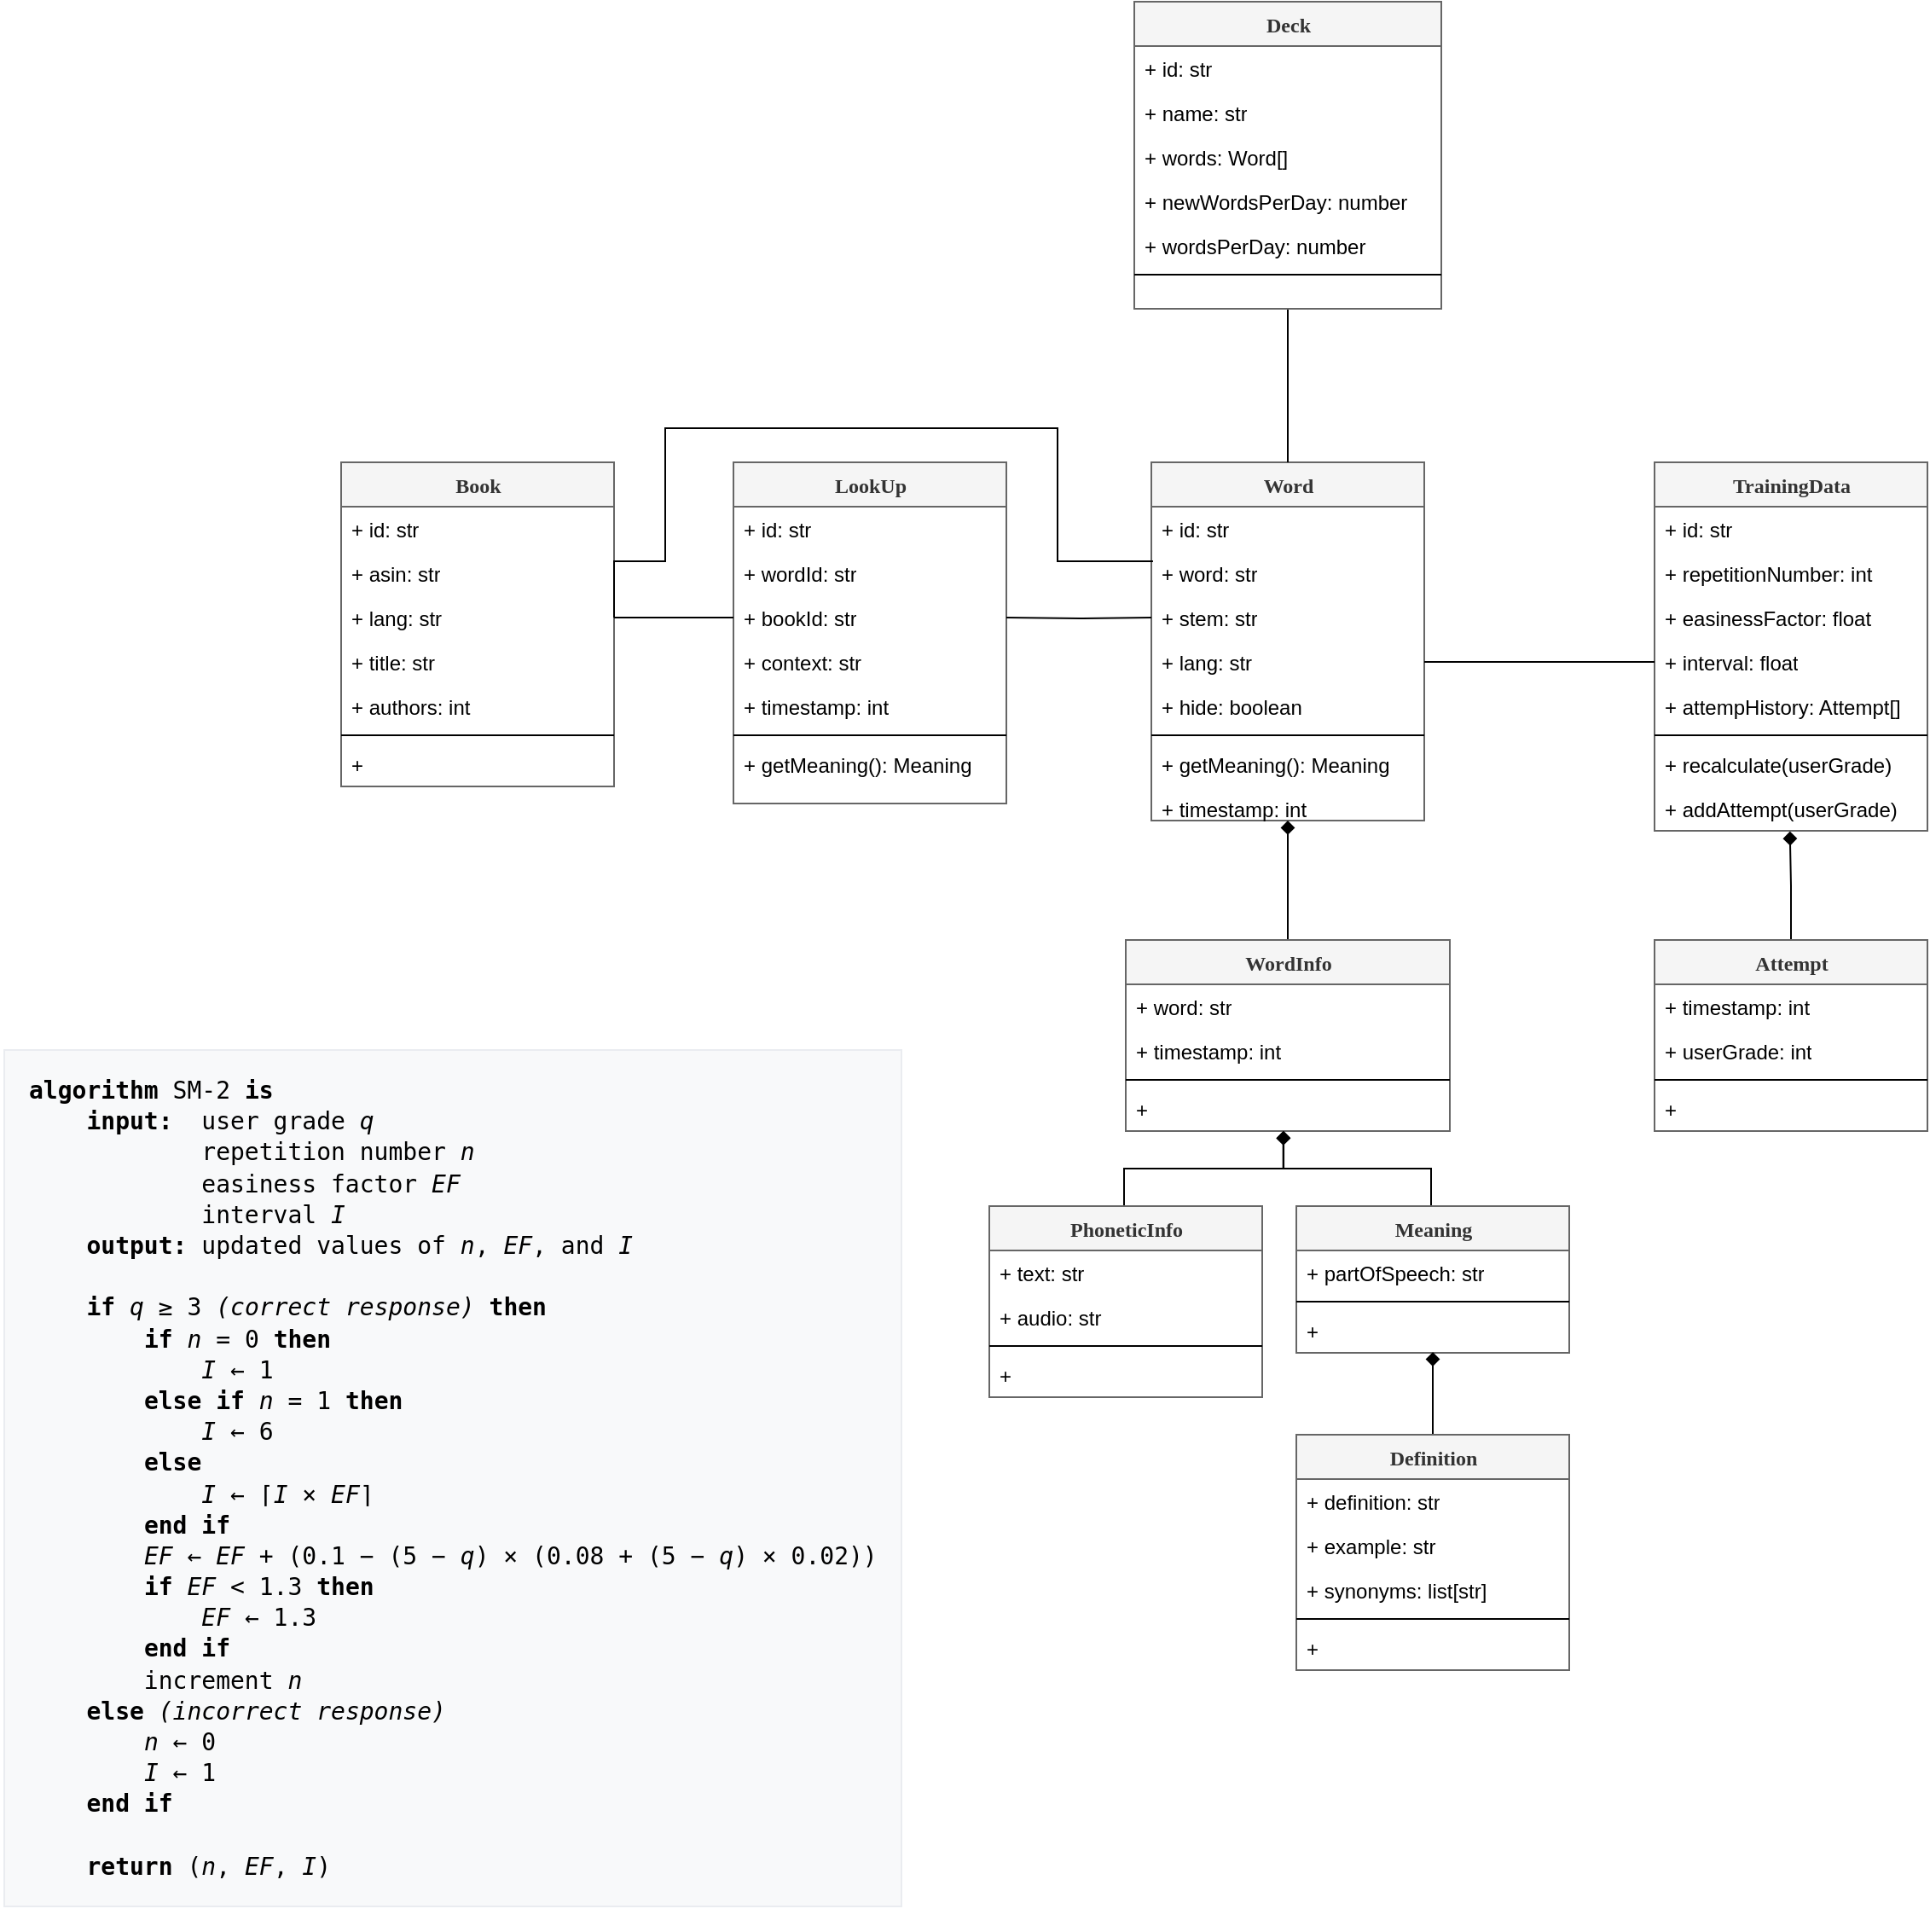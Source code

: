<mxfile version="14.4.3" type="device"><diagram name="Page-1" id="6133507b-19e7-1e82-6fc7-422aa6c4b21f"><mxGraphModel dx="1988" dy="1760" grid="1" gridSize="10" guides="1" tooltips="1" connect="1" arrows="1" fold="1" page="0" pageScale="1" pageWidth="1100" pageHeight="850" math="0" shadow="0"><root><mxCell id="0"/><mxCell id="1" parent="0"/><mxCell id="78961159f06e98e8-17" value="Word" style="swimlane;html=1;fontStyle=1;align=center;verticalAlign=top;childLayout=stackLayout;horizontal=1;startSize=26;horizontalStack=0;resizeParent=1;resizeLast=0;collapsible=1;marginBottom=0;swimlaneFillColor=#ffffff;rounded=0;shadow=0;comic=0;labelBackgroundColor=none;strokeWidth=1;fillColor=#f5f5f5;fontFamily=Verdana;fontSize=12;strokeColor=#666666;fontColor=#333333;" parent="1" vertex="1"><mxGeometry x="375" y="-140" width="160" height="210" as="geometry"/></mxCell><mxCell id="78961159f06e98e8-23" value="+ id: str" style="text;html=1;strokeColor=none;fillColor=none;align=left;verticalAlign=top;spacingLeft=4;spacingRight=4;whiteSpace=wrap;overflow=hidden;rotatable=0;points=[[0,0.5],[1,0.5]];portConstraint=eastwest;" parent="78961159f06e98e8-17" vertex="1"><mxGeometry y="26" width="160" height="26" as="geometry"/></mxCell><mxCell id="78961159f06e98e8-24" value="+ word: str" style="text;html=1;strokeColor=none;fillColor=none;align=left;verticalAlign=top;spacingLeft=4;spacingRight=4;whiteSpace=wrap;overflow=hidden;rotatable=0;points=[[0,0.5],[1,0.5]];portConstraint=eastwest;" parent="78961159f06e98e8-17" vertex="1"><mxGeometry y="52" width="160" height="26" as="geometry"/></mxCell><mxCell id="ZVeVpF_cnoe1dBxjqzzv-6" value="+ stem: str" style="text;html=1;strokeColor=none;fillColor=none;align=left;verticalAlign=top;spacingLeft=4;spacingRight=4;whiteSpace=wrap;overflow=hidden;rotatable=0;points=[[0,0.5],[1,0.5]];portConstraint=eastwest;" parent="78961159f06e98e8-17" vertex="1"><mxGeometry y="78" width="160" height="26" as="geometry"/></mxCell><mxCell id="ZVeVpF_cnoe1dBxjqzzv-7" value="+ lang: str" style="text;html=1;strokeColor=none;fillColor=none;align=left;verticalAlign=top;spacingLeft=4;spacingRight=4;whiteSpace=wrap;overflow=hidden;rotatable=0;points=[[0,0.5],[1,0.5]];portConstraint=eastwest;" parent="78961159f06e98e8-17" vertex="1"><mxGeometry y="104" width="160" height="26" as="geometry"/></mxCell><mxCell id="YE1pkk-JXzx52vhOxfn4-2" value="+ hide: boolean" style="text;html=1;strokeColor=none;fillColor=none;align=left;verticalAlign=top;spacingLeft=4;spacingRight=4;whiteSpace=wrap;overflow=hidden;rotatable=0;points=[[0,0.5],[1,0.5]];portConstraint=eastwest;" parent="78961159f06e98e8-17" vertex="1"><mxGeometry y="130" width="160" height="26" as="geometry"/></mxCell><mxCell id="78961159f06e98e8-19" value="" style="line;html=1;strokeWidth=1;fillColor=none;align=left;verticalAlign=middle;spacingTop=-1;spacingLeft=3;spacingRight=3;rotatable=0;labelPosition=right;points=[];portConstraint=eastwest;" parent="78961159f06e98e8-17" vertex="1"><mxGeometry y="156" width="160" height="8" as="geometry"/></mxCell><mxCell id="78961159f06e98e8-27" value="+ getMeaning(): Meaning" style="text;html=1;strokeColor=none;fillColor=none;align=left;verticalAlign=top;spacingLeft=4;spacingRight=4;whiteSpace=wrap;overflow=hidden;rotatable=0;points=[[0,0.5],[1,0.5]];portConstraint=eastwest;" parent="78961159f06e98e8-17" vertex="1"><mxGeometry y="164" width="160" height="26" as="geometry"/></mxCell><mxCell id="ZErmJ2kMcgC-8b0238W8-14" value="+ timestamp: int" style="text;html=1;strokeColor=none;fillColor=none;align=left;verticalAlign=top;spacingLeft=4;spacingRight=4;whiteSpace=wrap;overflow=hidden;rotatable=0;points=[[0,0.5],[1,0.5]];portConstraint=eastwest;" parent="78961159f06e98e8-17" vertex="1"><mxGeometry y="190" width="160" height="20" as="geometry"/></mxCell><mxCell id="ZVeVpF_cnoe1dBxjqzzv-40" style="edgeStyle=elbowEdgeStyle;rounded=0;sketch=0;orthogonalLoop=1;jettySize=auto;elbow=vertical;html=1;exitX=0.5;exitY=0;exitDx=0;exitDy=0;entryX=0.5;entryY=1;entryDx=0;entryDy=0;startArrow=none;startFill=0;endArrow=diamond;endFill=1;" parent="1" source="ZVeVpF_cnoe1dBxjqzzv-9" target="78961159f06e98e8-17" edge="1"><mxGeometry relative="1" as="geometry"/></mxCell><mxCell id="ZVeVpF_cnoe1dBxjqzzv-9" value="WordInfo" style="swimlane;html=1;fontStyle=1;align=center;verticalAlign=top;childLayout=stackLayout;horizontal=1;startSize=26;horizontalStack=0;resizeParent=1;resizeLast=0;collapsible=1;marginBottom=0;swimlaneFillColor=#ffffff;rounded=0;shadow=0;comic=0;labelBackgroundColor=none;strokeWidth=1;fillColor=#f5f5f5;fontFamily=Verdana;fontSize=12;strokeColor=#666666;fontColor=#333333;" parent="1" vertex="1"><mxGeometry x="360" y="140" width="190" height="112" as="geometry"/></mxCell><mxCell id="ZVeVpF_cnoe1dBxjqzzv-11" value="+ word: str" style="text;html=1;strokeColor=none;fillColor=none;align=left;verticalAlign=top;spacingLeft=4;spacingRight=4;whiteSpace=wrap;overflow=hidden;rotatable=0;points=[[0,0.5],[1,0.5]];portConstraint=eastwest;" parent="ZVeVpF_cnoe1dBxjqzzv-9" vertex="1"><mxGeometry y="26" width="190" height="26" as="geometry"/></mxCell><mxCell id="ZVeVpF_cnoe1dBxjqzzv-14" value="+ timestamp: int" style="text;html=1;strokeColor=none;fillColor=none;align=left;verticalAlign=top;spacingLeft=4;spacingRight=4;whiteSpace=wrap;overflow=hidden;rotatable=0;points=[[0,0.5],[1,0.5]];portConstraint=eastwest;" parent="ZVeVpF_cnoe1dBxjqzzv-9" vertex="1"><mxGeometry y="52" width="190" height="26" as="geometry"/></mxCell><mxCell id="ZVeVpF_cnoe1dBxjqzzv-19" value="" style="line;html=1;strokeWidth=1;fillColor=none;align=left;verticalAlign=middle;spacingTop=-1;spacingLeft=3;spacingRight=3;rotatable=0;labelPosition=right;points=[];portConstraint=eastwest;" parent="ZVeVpF_cnoe1dBxjqzzv-9" vertex="1"><mxGeometry y="78" width="190" height="8" as="geometry"/></mxCell><mxCell id="ZVeVpF_cnoe1dBxjqzzv-20" value="+&amp;nbsp;" style="text;html=1;strokeColor=none;fillColor=none;align=left;verticalAlign=top;spacingLeft=4;spacingRight=4;whiteSpace=wrap;overflow=hidden;rotatable=0;points=[[0,0.5],[1,0.5]];portConstraint=eastwest;" parent="ZVeVpF_cnoe1dBxjqzzv-9" vertex="1"><mxGeometry y="86" width="190" height="26" as="geometry"/></mxCell><mxCell id="ZVeVpF_cnoe1dBxjqzzv-38" style="edgeStyle=elbowEdgeStyle;rounded=0;sketch=0;orthogonalLoop=1;jettySize=auto;elbow=vertical;html=1;exitX=0.5;exitY=0;exitDx=0;exitDy=0;entryX=0.486;entryY=1;entryDx=0;entryDy=0;entryPerimeter=0;startArrow=none;startFill=0;endArrow=diamond;endFill=1;" parent="1" target="ZVeVpF_cnoe1dBxjqzzv-20" edge="1"><mxGeometry relative="1" as="geometry"><mxPoint x="359" y="296" as="sourcePoint"/><mxPoint x="465.21" y="251.87" as="targetPoint"/><Array as="points"><mxPoint x="465" y="274"/></Array></mxGeometry></mxCell><mxCell id="ZVeVpF_cnoe1dBxjqzzv-21" value="PhoneticInfo" style="swimlane;html=1;fontStyle=1;align=center;verticalAlign=top;childLayout=stackLayout;horizontal=1;startSize=26;horizontalStack=0;resizeParent=1;resizeLast=0;collapsible=1;marginBottom=0;swimlaneFillColor=#ffffff;rounded=0;shadow=0;comic=0;labelBackgroundColor=none;strokeWidth=1;fillColor=#f5f5f5;fontFamily=Verdana;fontSize=12;strokeColor=#666666;fontColor=#333333;" parent="1" vertex="1"><mxGeometry x="280" y="296" width="160" height="112" as="geometry"/></mxCell><mxCell id="ZVeVpF_cnoe1dBxjqzzv-22" value="+ text: str" style="text;html=1;strokeColor=none;fillColor=none;align=left;verticalAlign=top;spacingLeft=4;spacingRight=4;whiteSpace=wrap;overflow=hidden;rotatable=0;points=[[0,0.5],[1,0.5]];portConstraint=eastwest;" parent="ZVeVpF_cnoe1dBxjqzzv-21" vertex="1"><mxGeometry y="26" width="160" height="26" as="geometry"/></mxCell><mxCell id="ZVeVpF_cnoe1dBxjqzzv-23" value="+ audio: str" style="text;html=1;strokeColor=none;fillColor=none;align=left;verticalAlign=top;spacingLeft=4;spacingRight=4;whiteSpace=wrap;overflow=hidden;rotatable=0;points=[[0,0.5],[1,0.5]];portConstraint=eastwest;" parent="ZVeVpF_cnoe1dBxjqzzv-21" vertex="1"><mxGeometry y="52" width="160" height="26" as="geometry"/></mxCell><mxCell id="ZVeVpF_cnoe1dBxjqzzv-26" value="" style="line;html=1;strokeWidth=1;fillColor=none;align=left;verticalAlign=middle;spacingTop=-1;spacingLeft=3;spacingRight=3;rotatable=0;labelPosition=right;points=[];portConstraint=eastwest;" parent="ZVeVpF_cnoe1dBxjqzzv-21" vertex="1"><mxGeometry y="78" width="160" height="8" as="geometry"/></mxCell><mxCell id="ZVeVpF_cnoe1dBxjqzzv-27" value="+&amp;nbsp;" style="text;html=1;strokeColor=none;fillColor=none;align=left;verticalAlign=top;spacingLeft=4;spacingRight=4;whiteSpace=wrap;overflow=hidden;rotatable=0;points=[[0,0.5],[1,0.5]];portConstraint=eastwest;" parent="ZVeVpF_cnoe1dBxjqzzv-21" vertex="1"><mxGeometry y="86" width="160" height="26" as="geometry"/></mxCell><mxCell id="ZVeVpF_cnoe1dBxjqzzv-39" style="edgeStyle=elbowEdgeStyle;rounded=0;sketch=0;orthogonalLoop=1;jettySize=auto;elbow=vertical;html=1;exitX=0.5;exitY=0;exitDx=0;exitDy=0;startArrow=none;startFill=0;endArrow=diamond;endFill=1;entryX=0.487;entryY=0.995;entryDx=0;entryDy=0;entryPerimeter=0;" parent="1" target="ZVeVpF_cnoe1dBxjqzzv-20" edge="1"><mxGeometry relative="1" as="geometry"><mxPoint x="539" y="296" as="sourcePoint"/><mxPoint x="465.59" y="251.896" as="targetPoint"/><Array as="points"><mxPoint x="499" y="274"/></Array></mxGeometry></mxCell><mxCell id="ZVeVpF_cnoe1dBxjqzzv-28" value="Meaning" style="swimlane;html=1;fontStyle=1;align=center;verticalAlign=top;childLayout=stackLayout;horizontal=1;startSize=26;horizontalStack=0;resizeParent=1;resizeLast=0;collapsible=1;marginBottom=0;swimlaneFillColor=#ffffff;rounded=0;shadow=0;comic=0;labelBackgroundColor=none;strokeWidth=1;fillColor=#f5f5f5;fontFamily=Verdana;fontSize=12;strokeColor=#666666;fontColor=#333333;" parent="1" vertex="1"><mxGeometry x="460" y="296" width="160" height="86" as="geometry"/></mxCell><mxCell id="ZVeVpF_cnoe1dBxjqzzv-29" value="+ partOfSpeech: str" style="text;html=1;strokeColor=none;fillColor=none;align=left;verticalAlign=top;spacingLeft=4;spacingRight=4;whiteSpace=wrap;overflow=hidden;rotatable=0;points=[[0,0.5],[1,0.5]];portConstraint=eastwest;" parent="ZVeVpF_cnoe1dBxjqzzv-28" vertex="1"><mxGeometry y="26" width="160" height="26" as="geometry"/></mxCell><mxCell id="ZVeVpF_cnoe1dBxjqzzv-33" value="" style="line;html=1;strokeWidth=1;fillColor=none;align=left;verticalAlign=middle;spacingTop=-1;spacingLeft=3;spacingRight=3;rotatable=0;labelPosition=right;points=[];portConstraint=eastwest;" parent="ZVeVpF_cnoe1dBxjqzzv-28" vertex="1"><mxGeometry y="52" width="160" height="8" as="geometry"/></mxCell><mxCell id="ZVeVpF_cnoe1dBxjqzzv-34" value="+&amp;nbsp;" style="text;html=1;strokeColor=none;fillColor=none;align=left;verticalAlign=top;spacingLeft=4;spacingRight=4;whiteSpace=wrap;overflow=hidden;rotatable=0;points=[[0,0.5],[1,0.5]];portConstraint=eastwest;" parent="ZVeVpF_cnoe1dBxjqzzv-28" vertex="1"><mxGeometry y="60" width="160" height="26" as="geometry"/></mxCell><mxCell id="ZVeVpF_cnoe1dBxjqzzv-46" style="edgeStyle=elbowEdgeStyle;rounded=0;sketch=0;orthogonalLoop=1;jettySize=auto;elbow=vertical;html=1;exitX=0.5;exitY=0;exitDx=0;exitDy=0;entryX=0.5;entryY=0.984;entryDx=0;entryDy=0;entryPerimeter=0;startArrow=none;startFill=0;endArrow=diamond;endFill=1;" parent="1" source="ZVeVpF_cnoe1dBxjqzzv-41" target="ZVeVpF_cnoe1dBxjqzzv-34" edge="1"><mxGeometry relative="1" as="geometry"/></mxCell><mxCell id="ZVeVpF_cnoe1dBxjqzzv-41" value="Definition" style="swimlane;html=1;fontStyle=1;align=center;verticalAlign=top;childLayout=stackLayout;horizontal=1;startSize=26;horizontalStack=0;resizeParent=1;resizeLast=0;collapsible=1;marginBottom=0;swimlaneFillColor=#ffffff;rounded=0;shadow=0;comic=0;labelBackgroundColor=none;strokeWidth=1;fillColor=#f5f5f5;fontFamily=Verdana;fontSize=12;strokeColor=#666666;fontColor=#333333;" parent="1" vertex="1"><mxGeometry x="460" y="430" width="160" height="138" as="geometry"/></mxCell><mxCell id="ZVeVpF_cnoe1dBxjqzzv-42" value="+ definition: str&lt;br&gt;" style="text;html=1;strokeColor=none;fillColor=none;align=left;verticalAlign=top;spacingLeft=4;spacingRight=4;whiteSpace=wrap;overflow=hidden;rotatable=0;points=[[0,0.5],[1,0.5]];portConstraint=eastwest;" parent="ZVeVpF_cnoe1dBxjqzzv-41" vertex="1"><mxGeometry y="26" width="160" height="26" as="geometry"/></mxCell><mxCell id="ZVeVpF_cnoe1dBxjqzzv-47" value="+ example: str" style="text;html=1;strokeColor=none;fillColor=none;align=left;verticalAlign=top;spacingLeft=4;spacingRight=4;whiteSpace=wrap;overflow=hidden;rotatable=0;points=[[0,0.5],[1,0.5]];portConstraint=eastwest;" parent="ZVeVpF_cnoe1dBxjqzzv-41" vertex="1"><mxGeometry y="52" width="160" height="26" as="geometry"/></mxCell><mxCell id="ZVeVpF_cnoe1dBxjqzzv-48" value="+ synonyms: list[str]" style="text;html=1;strokeColor=none;fillColor=none;align=left;verticalAlign=top;spacingLeft=4;spacingRight=4;whiteSpace=wrap;overflow=hidden;rotatable=0;points=[[0,0.5],[1,0.5]];portConstraint=eastwest;" parent="ZVeVpF_cnoe1dBxjqzzv-41" vertex="1"><mxGeometry y="78" width="160" height="26" as="geometry"/></mxCell><mxCell id="ZVeVpF_cnoe1dBxjqzzv-43" value="" style="line;html=1;strokeWidth=1;fillColor=none;align=left;verticalAlign=middle;spacingTop=-1;spacingLeft=3;spacingRight=3;rotatable=0;labelPosition=right;points=[];portConstraint=eastwest;" parent="ZVeVpF_cnoe1dBxjqzzv-41" vertex="1"><mxGeometry y="104" width="160" height="8" as="geometry"/></mxCell><mxCell id="ZVeVpF_cnoe1dBxjqzzv-44" value="+&amp;nbsp;" style="text;html=1;strokeColor=none;fillColor=none;align=left;verticalAlign=top;spacingLeft=4;spacingRight=4;whiteSpace=wrap;overflow=hidden;rotatable=0;points=[[0,0.5],[1,0.5]];portConstraint=eastwest;" parent="ZVeVpF_cnoe1dBxjqzzv-41" vertex="1"><mxGeometry y="112" width="160" height="26" as="geometry"/></mxCell><mxCell id="ZVeVpF_cnoe1dBxjqzzv-49" value="TrainingData" style="swimlane;html=1;fontStyle=1;align=center;verticalAlign=top;childLayout=stackLayout;horizontal=1;startSize=26;horizontalStack=0;resizeParent=1;resizeLast=0;collapsible=1;marginBottom=0;swimlaneFillColor=#ffffff;rounded=0;shadow=0;comic=0;labelBackgroundColor=none;strokeWidth=1;fillColor=#f5f5f5;fontFamily=Verdana;fontSize=12;strokeColor=#666666;fontColor=#333333;" parent="1" vertex="1"><mxGeometry x="670" y="-140" width="160" height="216" as="geometry"/></mxCell><mxCell id="ZVeVpF_cnoe1dBxjqzzv-60" value="+ id: str" style="text;html=1;strokeColor=none;fillColor=none;align=left;verticalAlign=top;spacingLeft=4;spacingRight=4;whiteSpace=wrap;overflow=hidden;rotatable=0;points=[[0,0.5],[1,0.5]];portConstraint=eastwest;" parent="ZVeVpF_cnoe1dBxjqzzv-49" vertex="1"><mxGeometry y="26" width="160" height="26" as="geometry"/></mxCell><mxCell id="ZErmJ2kMcgC-8b0238W8-20" value="+ repetitionNumber: int" style="text;html=1;strokeColor=none;fillColor=none;align=left;verticalAlign=top;spacingLeft=4;spacingRight=4;whiteSpace=wrap;overflow=hidden;rotatable=0;points=[[0,0.5],[1,0.5]];portConstraint=eastwest;" parent="ZVeVpF_cnoe1dBxjqzzv-49" vertex="1"><mxGeometry y="52" width="160" height="26" as="geometry"/></mxCell><mxCell id="ZVeVpF_cnoe1dBxjqzzv-61" value="+ easinessFactor: float" style="text;html=1;strokeColor=none;fillColor=none;align=left;verticalAlign=top;spacingLeft=4;spacingRight=4;whiteSpace=wrap;overflow=hidden;rotatable=0;points=[[0,0.5],[1,0.5]];portConstraint=eastwest;" parent="ZVeVpF_cnoe1dBxjqzzv-49" vertex="1"><mxGeometry y="78" width="160" height="26" as="geometry"/></mxCell><mxCell id="ZVeVpF_cnoe1dBxjqzzv-62" value="+ interval: float" style="text;html=1;strokeColor=none;fillColor=none;align=left;verticalAlign=top;spacingLeft=4;spacingRight=4;whiteSpace=wrap;overflow=hidden;rotatable=0;points=[[0,0.5],[1,0.5]];portConstraint=eastwest;" parent="ZVeVpF_cnoe1dBxjqzzv-49" vertex="1"><mxGeometry y="104" width="160" height="26" as="geometry"/></mxCell><mxCell id="ZVeVpF_cnoe1dBxjqzzv-102" value="+ attempHistory: Attempt[]" style="text;html=1;strokeColor=none;fillColor=none;align=left;verticalAlign=top;spacingLeft=4;spacingRight=4;whiteSpace=wrap;overflow=hidden;rotatable=0;points=[[0,0.5],[1,0.5]];portConstraint=eastwest;" parent="ZVeVpF_cnoe1dBxjqzzv-49" vertex="1"><mxGeometry y="130" width="160" height="26" as="geometry"/></mxCell><mxCell id="ZVeVpF_cnoe1dBxjqzzv-58" value="" style="line;html=1;strokeWidth=1;fillColor=none;align=left;verticalAlign=middle;spacingTop=-1;spacingLeft=3;spacingRight=3;rotatable=0;labelPosition=right;points=[];portConstraint=eastwest;" parent="ZVeVpF_cnoe1dBxjqzzv-49" vertex="1"><mxGeometry y="156" width="160" height="8" as="geometry"/></mxCell><mxCell id="ZVeVpF_cnoe1dBxjqzzv-59" value="+ recalculate(userGrade)" style="text;html=1;strokeColor=none;fillColor=none;align=left;verticalAlign=top;spacingLeft=4;spacingRight=4;whiteSpace=wrap;overflow=hidden;rotatable=0;points=[[0,0.5],[1,0.5]];portConstraint=eastwest;" parent="ZVeVpF_cnoe1dBxjqzzv-49" vertex="1"><mxGeometry y="164" width="160" height="26" as="geometry"/></mxCell><mxCell id="ZVeVpF_cnoe1dBxjqzzv-70" value="+ addAttempt(userGrade)" style="text;html=1;strokeColor=none;fillColor=none;align=left;verticalAlign=top;spacingLeft=4;spacingRight=4;whiteSpace=wrap;overflow=hidden;rotatable=0;points=[[0,0.5],[1,0.5]];portConstraint=eastwest;" parent="ZVeVpF_cnoe1dBxjqzzv-49" vertex="1"><mxGeometry y="190" width="160" height="26" as="geometry"/></mxCell><mxCell id="ZVeVpF_cnoe1dBxjqzzv-69" style="edgeStyle=elbowEdgeStyle;rounded=0;sketch=0;orthogonalLoop=1;jettySize=auto;elbow=vertical;html=1;exitX=0.5;exitY=0;exitDx=0;exitDy=0;startArrow=none;startFill=0;endArrow=diamond;endFill=1;entryX=0.496;entryY=1.013;entryDx=0;entryDy=0;entryPerimeter=0;" parent="1" source="ZVeVpF_cnoe1dBxjqzzv-63" target="ZVeVpF_cnoe1dBxjqzzv-70" edge="1"><mxGeometry relative="1" as="geometry"><mxPoint x="750" y="80" as="targetPoint"/></mxGeometry></mxCell><mxCell id="ZVeVpF_cnoe1dBxjqzzv-63" value="Attempt" style="swimlane;html=1;fontStyle=1;align=center;verticalAlign=top;childLayout=stackLayout;horizontal=1;startSize=26;horizontalStack=0;resizeParent=1;resizeLast=0;collapsible=1;marginBottom=0;swimlaneFillColor=#ffffff;rounded=0;shadow=0;comic=0;labelBackgroundColor=none;strokeWidth=1;fillColor=#f5f5f5;fontFamily=Verdana;fontSize=12;strokeColor=#666666;fontColor=#333333;" parent="1" vertex="1"><mxGeometry x="670" y="140" width="160" height="112" as="geometry"/></mxCell><mxCell id="ZVeVpF_cnoe1dBxjqzzv-64" value="+ timestamp: int" style="text;html=1;strokeColor=none;fillColor=none;align=left;verticalAlign=top;spacingLeft=4;spacingRight=4;whiteSpace=wrap;overflow=hidden;rotatable=0;points=[[0,0.5],[1,0.5]];portConstraint=eastwest;" parent="ZVeVpF_cnoe1dBxjqzzv-63" vertex="1"><mxGeometry y="26" width="160" height="26" as="geometry"/></mxCell><mxCell id="ZVeVpF_cnoe1dBxjqzzv-65" value="+ userGrade: int" style="text;html=1;strokeColor=none;fillColor=none;align=left;verticalAlign=top;spacingLeft=4;spacingRight=4;whiteSpace=wrap;overflow=hidden;rotatable=0;points=[[0,0.5],[1,0.5]];portConstraint=eastwest;" parent="ZVeVpF_cnoe1dBxjqzzv-63" vertex="1"><mxGeometry y="52" width="160" height="26" as="geometry"/></mxCell><mxCell id="ZVeVpF_cnoe1dBxjqzzv-67" value="" style="line;html=1;strokeWidth=1;fillColor=none;align=left;verticalAlign=middle;spacingTop=-1;spacingLeft=3;spacingRight=3;rotatable=0;labelPosition=right;points=[];portConstraint=eastwest;" parent="ZVeVpF_cnoe1dBxjqzzv-63" vertex="1"><mxGeometry y="78" width="160" height="8" as="geometry"/></mxCell><mxCell id="ZVeVpF_cnoe1dBxjqzzv-68" value="+&amp;nbsp;" style="text;html=1;strokeColor=none;fillColor=none;align=left;verticalAlign=top;spacingLeft=4;spacingRight=4;whiteSpace=wrap;overflow=hidden;rotatable=0;points=[[0,0.5],[1,0.5]];portConstraint=eastwest;" parent="ZVeVpF_cnoe1dBxjqzzv-63" vertex="1"><mxGeometry y="86" width="160" height="26" as="geometry"/></mxCell><mxCell id="ZVeVpF_cnoe1dBxjqzzv-78" value="&lt;pre style=&quot;font-family: monospace , monospace ; line-height: 1.3 ; background-color: rgb(248 , 249 , 250) ; border: 1px solid rgb(234 , 236 , 240) ; padding: 1em ; overflow-x: hidden ; overflow-wrap: break-word ; font-size: 14px&quot;&gt;&lt;b&gt;algorithm&lt;/b&gt; SM-2 &lt;b&gt;is&lt;/b&gt;&lt;br&gt;    &lt;b&gt;input:&lt;/b&gt;  user grade &lt;i&gt;q&lt;/i&gt;&lt;br&gt;            repetition number &lt;i&gt;n&lt;/i&gt;&lt;br&gt;            easiness factor &lt;i&gt;EF&lt;/i&gt;&lt;br&gt;            interval &lt;i&gt;I&lt;/i&gt;&lt;br&gt;    &lt;b&gt;output:&lt;/b&gt; updated values of &lt;i&gt;n&lt;/i&gt;, &lt;i&gt;EF&lt;/i&gt;, and &lt;i&gt;I&lt;/i&gt;&lt;br&gt;&lt;br&gt;    &lt;b&gt;if&lt;/b&gt; &lt;i&gt;q&lt;/i&gt; ≥ 3 &lt;i&gt;(correct response)&lt;/i&gt; &lt;b&gt;then&lt;/b&gt;&lt;br&gt;        &lt;b&gt;if&lt;/b&gt; &lt;i&gt;n&lt;/i&gt; = 0 &lt;b&gt;then&lt;/b&gt;&lt;br&gt;            &lt;i&gt;I&lt;/i&gt; ← 1&lt;br&gt;        &lt;b&gt;else if&lt;/b&gt; &lt;i&gt;n&lt;/i&gt; = 1 &lt;b&gt;then&lt;/b&gt;&lt;br&gt;            &lt;i&gt;I&lt;/i&gt; ← 6&lt;br&gt;        &lt;b&gt;else&lt;/b&gt;&lt;br&gt;            &lt;i&gt;I&lt;/i&gt; ← ⌈&lt;i&gt;I&lt;/i&gt; × &lt;i&gt;EF&lt;/i&gt;⌉&lt;br&gt;        &lt;b&gt;end if&lt;/b&gt;&lt;br&gt;        &lt;i&gt;EF&lt;/i&gt; ← &lt;i&gt;EF&lt;/i&gt; + (0.1 − (5 − &lt;i&gt;q&lt;/i&gt;) × (0.08 + (5 − &lt;i&gt;q&lt;/i&gt;) × 0.02))&lt;br&gt;        &lt;b&gt;if&lt;/b&gt; &lt;i&gt;EF&lt;/i&gt; &amp;lt; 1.3 &lt;b&gt;then&lt;/b&gt;&lt;br&gt;            &lt;i&gt;EF&lt;/i&gt; ← 1.3&lt;br&gt;        &lt;b&gt;end if&lt;/b&gt;&lt;br&gt;        increment &lt;i&gt;n&lt;/i&gt;&lt;br&gt;    &lt;b&gt;else&lt;/b&gt; &lt;i&gt;(incorrect response)&lt;/i&gt;&lt;br&gt;        &lt;i&gt;n&lt;/i&gt; ← 0&lt;br&gt;        &lt;i&gt;I&lt;/i&gt; ← 1&lt;br&gt;    &lt;b&gt;end if&lt;/b&gt;&lt;br&gt;&lt;br&gt;    &lt;b&gt;return&lt;/b&gt; (&lt;i&gt;n&lt;/i&gt;, &lt;i&gt;EF&lt;/i&gt;, &lt;i&gt;I&lt;/i&gt;)&lt;/pre&gt;" style="text;html=1;align=left;verticalAlign=middle;resizable=0;points=[];autosize=1;" parent="1" vertex="1"><mxGeometry x="-300" y="190" width="540" height="530" as="geometry"/></mxCell><mxCell id="ZVeVpF_cnoe1dBxjqzzv-86" value="Book" style="swimlane;html=1;fontStyle=1;align=center;verticalAlign=top;childLayout=stackLayout;horizontal=1;startSize=26;horizontalStack=0;resizeParent=1;resizeLast=0;collapsible=1;marginBottom=0;swimlaneFillColor=#ffffff;rounded=0;shadow=0;comic=0;labelBackgroundColor=none;strokeWidth=1;fillColor=#f5f5f5;fontFamily=Verdana;fontSize=12;strokeColor=#666666;fontColor=#333333;" parent="1" vertex="1"><mxGeometry x="-100" y="-140" width="160" height="190" as="geometry"/></mxCell><mxCell id="ZVeVpF_cnoe1dBxjqzzv-87" value="+ id: str" style="text;html=1;strokeColor=none;fillColor=none;align=left;verticalAlign=top;spacingLeft=4;spacingRight=4;whiteSpace=wrap;overflow=hidden;rotatable=0;points=[[0,0.5],[1,0.5]];portConstraint=eastwest;" parent="ZVeVpF_cnoe1dBxjqzzv-86" vertex="1"><mxGeometry y="26" width="160" height="26" as="geometry"/></mxCell><mxCell id="ZVeVpF_cnoe1dBxjqzzv-88" value="+ asin: str" style="text;html=1;strokeColor=none;fillColor=none;align=left;verticalAlign=top;spacingLeft=4;spacingRight=4;whiteSpace=wrap;overflow=hidden;rotatable=0;points=[[0,0.5],[1,0.5]];portConstraint=eastwest;" parent="ZVeVpF_cnoe1dBxjqzzv-86" vertex="1"><mxGeometry y="52" width="160" height="26" as="geometry"/></mxCell><mxCell id="ZVeVpF_cnoe1dBxjqzzv-90" value="+ lang: str" style="text;html=1;strokeColor=none;fillColor=none;align=left;verticalAlign=top;spacingLeft=4;spacingRight=4;whiteSpace=wrap;overflow=hidden;rotatable=0;points=[[0,0.5],[1,0.5]];portConstraint=eastwest;" parent="ZVeVpF_cnoe1dBxjqzzv-86" vertex="1"><mxGeometry y="78" width="160" height="26" as="geometry"/></mxCell><mxCell id="ZVeVpF_cnoe1dBxjqzzv-91" value="+ title: str" style="text;html=1;strokeColor=none;fillColor=none;align=left;verticalAlign=top;spacingLeft=4;spacingRight=4;whiteSpace=wrap;overflow=hidden;rotatable=0;points=[[0,0.5],[1,0.5]];portConstraint=eastwest;" parent="ZVeVpF_cnoe1dBxjqzzv-86" vertex="1"><mxGeometry y="104" width="160" height="26" as="geometry"/></mxCell><mxCell id="ZVeVpF_cnoe1dBxjqzzv-92" value="+ authors: int" style="text;html=1;strokeColor=none;fillColor=none;align=left;verticalAlign=top;spacingLeft=4;spacingRight=4;whiteSpace=wrap;overflow=hidden;rotatable=0;points=[[0,0.5],[1,0.5]];portConstraint=eastwest;" parent="ZVeVpF_cnoe1dBxjqzzv-86" vertex="1"><mxGeometry y="130" width="160" height="26" as="geometry"/></mxCell><mxCell id="ZVeVpF_cnoe1dBxjqzzv-94" value="" style="line;html=1;strokeWidth=1;fillColor=none;align=left;verticalAlign=middle;spacingTop=-1;spacingLeft=3;spacingRight=3;rotatable=0;labelPosition=right;points=[];portConstraint=eastwest;" parent="ZVeVpF_cnoe1dBxjqzzv-86" vertex="1"><mxGeometry y="156" width="160" height="8" as="geometry"/></mxCell><mxCell id="ZVeVpF_cnoe1dBxjqzzv-95" value="+&amp;nbsp;" style="text;html=1;strokeColor=none;fillColor=none;align=left;verticalAlign=top;spacingLeft=4;spacingRight=4;whiteSpace=wrap;overflow=hidden;rotatable=0;points=[[0,0.5],[1,0.5]];portConstraint=eastwest;" parent="ZVeVpF_cnoe1dBxjqzzv-86" vertex="1"><mxGeometry y="164" width="160" height="26" as="geometry"/></mxCell><mxCell id="ZErmJ2kMcgC-8b0238W8-1" value="LookUp" style="swimlane;html=1;fontStyle=1;align=center;verticalAlign=top;childLayout=stackLayout;horizontal=1;startSize=26;horizontalStack=0;resizeParent=1;resizeLast=0;collapsible=1;marginBottom=0;swimlaneFillColor=#ffffff;rounded=0;shadow=0;comic=0;labelBackgroundColor=none;strokeWidth=1;fillColor=#f5f5f5;fontFamily=Verdana;fontSize=12;strokeColor=#666666;fontColor=#333333;" parent="1" vertex="1"><mxGeometry x="130" y="-140" width="160" height="200" as="geometry"/></mxCell><mxCell id="ZErmJ2kMcgC-8b0238W8-2" value="+ id: str" style="text;html=1;strokeColor=none;fillColor=none;align=left;verticalAlign=top;spacingLeft=4;spacingRight=4;whiteSpace=wrap;overflow=hidden;rotatable=0;points=[[0,0.5],[1,0.5]];portConstraint=eastwest;" parent="ZErmJ2kMcgC-8b0238W8-1" vertex="1"><mxGeometry y="26" width="160" height="26" as="geometry"/></mxCell><mxCell id="ZErmJ2kMcgC-8b0238W8-3" value="+ wordId: str" style="text;html=1;strokeColor=none;fillColor=none;align=left;verticalAlign=top;spacingLeft=4;spacingRight=4;whiteSpace=wrap;overflow=hidden;rotatable=0;points=[[0,0.5],[1,0.5]];portConstraint=eastwest;" parent="ZErmJ2kMcgC-8b0238W8-1" vertex="1"><mxGeometry y="52" width="160" height="26" as="geometry"/></mxCell><mxCell id="ZErmJ2kMcgC-8b0238W8-16" value="+ bookId: str" style="text;html=1;strokeColor=none;fillColor=none;align=left;verticalAlign=top;spacingLeft=4;spacingRight=4;whiteSpace=wrap;overflow=hidden;rotatable=0;points=[[0,0.5],[1,0.5]];portConstraint=eastwest;" parent="ZErmJ2kMcgC-8b0238W8-1" vertex="1"><mxGeometry y="78" width="160" height="26" as="geometry"/></mxCell><mxCell id="ZErmJ2kMcgC-8b0238W8-6" value="+ context: str" style="text;html=1;strokeColor=none;fillColor=none;align=left;verticalAlign=top;spacingLeft=4;spacingRight=4;whiteSpace=wrap;overflow=hidden;rotatable=0;points=[[0,0.5],[1,0.5]];portConstraint=eastwest;" parent="ZErmJ2kMcgC-8b0238W8-1" vertex="1"><mxGeometry y="104" width="160" height="26" as="geometry"/></mxCell><mxCell id="ZErmJ2kMcgC-8b0238W8-7" value="+ timestamp: int" style="text;html=1;strokeColor=none;fillColor=none;align=left;verticalAlign=top;spacingLeft=4;spacingRight=4;whiteSpace=wrap;overflow=hidden;rotatable=0;points=[[0,0.5],[1,0.5]];portConstraint=eastwest;" parent="ZErmJ2kMcgC-8b0238W8-1" vertex="1"><mxGeometry y="130" width="160" height="26" as="geometry"/></mxCell><mxCell id="ZErmJ2kMcgC-8b0238W8-8" value="" style="line;html=1;strokeWidth=1;fillColor=none;align=left;verticalAlign=middle;spacingTop=-1;spacingLeft=3;spacingRight=3;rotatable=0;labelPosition=right;points=[];portConstraint=eastwest;" parent="ZErmJ2kMcgC-8b0238W8-1" vertex="1"><mxGeometry y="156" width="160" height="8" as="geometry"/></mxCell><mxCell id="ZErmJ2kMcgC-8b0238W8-9" value="+ getMeaning(): Meaning" style="text;html=1;strokeColor=none;fillColor=none;align=left;verticalAlign=top;spacingLeft=4;spacingRight=4;whiteSpace=wrap;overflow=hidden;rotatable=0;points=[[0,0.5],[1,0.5]];portConstraint=eastwest;" parent="ZErmJ2kMcgC-8b0238W8-1" vertex="1"><mxGeometry y="164" width="160" height="26" as="geometry"/></mxCell><mxCell id="ZErmJ2kMcgC-8b0238W8-10" style="edgeStyle=orthogonalEdgeStyle;rounded=0;orthogonalLoop=1;jettySize=auto;html=1;exitX=1;exitY=0.5;exitDx=0;exitDy=0;entryX=0;entryY=0.5;entryDx=0;entryDy=0;endArrow=none;endFill=0;" parent="1" source="ZVeVpF_cnoe1dBxjqzzv-90" edge="1"><mxGeometry relative="1" as="geometry"><mxPoint x="130" y="-49" as="targetPoint"/></mxGeometry></mxCell><mxCell id="ZErmJ2kMcgC-8b0238W8-12" style="edgeStyle=orthogonalEdgeStyle;rounded=0;orthogonalLoop=1;jettySize=auto;html=1;exitX=1;exitY=0.5;exitDx=0;exitDy=0;entryX=0;entryY=0.5;entryDx=0;entryDy=0;endArrow=none;endFill=0;" parent="1" target="ZVeVpF_cnoe1dBxjqzzv-6" edge="1"><mxGeometry relative="1" as="geometry"><mxPoint x="290" y="-49" as="sourcePoint"/></mxGeometry></mxCell><mxCell id="ZErmJ2kMcgC-8b0238W8-18" style="edgeStyle=orthogonalEdgeStyle;rounded=0;orthogonalLoop=1;jettySize=auto;html=1;exitX=1;exitY=0.5;exitDx=0;exitDy=0;endArrow=none;endFill=0;entryX=0.006;entryY=0.231;entryDx=0;entryDy=0;entryPerimeter=0;" parent="1" source="ZVeVpF_cnoe1dBxjqzzv-90" target="78961159f06e98e8-24" edge="1"><mxGeometry relative="1" as="geometry"><mxPoint x="370" y="-80" as="targetPoint"/><Array as="points"><mxPoint x="60" y="-82"/><mxPoint x="90" y="-82"/><mxPoint x="90" y="-160"/><mxPoint x="320" y="-160"/><mxPoint x="320" y="-82"/></Array></mxGeometry></mxCell><mxCell id="ZErmJ2kMcgC-8b0238W8-19" style="edgeStyle=orthogonalEdgeStyle;rounded=0;orthogonalLoop=1;jettySize=auto;html=1;exitX=1;exitY=0.5;exitDx=0;exitDy=0;endArrow=none;endFill=0;entryX=0;entryY=0.5;entryDx=0;entryDy=0;" parent="1" source="ZVeVpF_cnoe1dBxjqzzv-7" target="ZVeVpF_cnoe1dBxjqzzv-62" edge="1"><mxGeometry relative="1" as="geometry"/></mxCell><mxCell id="otB05XuEYpG3r25_JORt-15" style="edgeStyle=orthogonalEdgeStyle;rounded=0;orthogonalLoop=1;jettySize=auto;html=1;exitX=0.5;exitY=1;exitDx=0;exitDy=0;entryX=0.5;entryY=0;entryDx=0;entryDy=0;endArrow=none;endFill=0;" edge="1" parent="1" source="otB05XuEYpG3r25_JORt-1" target="78961159f06e98e8-17"><mxGeometry relative="1" as="geometry"/></mxCell><mxCell id="otB05XuEYpG3r25_JORt-1" value="Deck" style="swimlane;html=1;fontStyle=1;align=center;verticalAlign=top;childLayout=stackLayout;horizontal=1;startSize=26;horizontalStack=0;resizeParent=1;resizeLast=0;collapsible=1;marginBottom=0;swimlaneFillColor=#ffffff;rounded=0;shadow=0;comic=0;labelBackgroundColor=none;strokeWidth=1;fillColor=#f5f5f5;fontFamily=Verdana;fontSize=12;strokeColor=#666666;fontColor=#333333;" vertex="1" parent="1"><mxGeometry x="365" y="-410" width="180" height="180" as="geometry"/></mxCell><mxCell id="otB05XuEYpG3r25_JORt-2" value="+ id: str" style="text;html=1;strokeColor=none;fillColor=none;align=left;verticalAlign=top;spacingLeft=4;spacingRight=4;whiteSpace=wrap;overflow=hidden;rotatable=0;points=[[0,0.5],[1,0.5]];portConstraint=eastwest;" vertex="1" parent="otB05XuEYpG3r25_JORt-1"><mxGeometry y="26" width="180" height="26" as="geometry"/></mxCell><mxCell id="otB05XuEYpG3r25_JORt-3" value="+ name: str" style="text;html=1;strokeColor=none;fillColor=none;align=left;verticalAlign=top;spacingLeft=4;spacingRight=4;whiteSpace=wrap;overflow=hidden;rotatable=0;points=[[0,0.5],[1,0.5]];portConstraint=eastwest;" vertex="1" parent="otB05XuEYpG3r25_JORt-1"><mxGeometry y="52" width="180" height="26" as="geometry"/></mxCell><mxCell id="otB05XuEYpG3r25_JORt-4" value="+ words: Word[]" style="text;html=1;strokeColor=none;fillColor=none;align=left;verticalAlign=top;spacingLeft=4;spacingRight=4;whiteSpace=wrap;overflow=hidden;rotatable=0;points=[[0,0.5],[1,0.5]];portConstraint=eastwest;" vertex="1" parent="otB05XuEYpG3r25_JORt-1"><mxGeometry y="78" width="180" height="26" as="geometry"/></mxCell><mxCell id="otB05XuEYpG3r25_JORt-11" value="+ newWordsPerDay: number" style="text;html=1;strokeColor=none;fillColor=none;align=left;verticalAlign=top;spacingLeft=4;spacingRight=4;whiteSpace=wrap;overflow=hidden;rotatable=0;points=[[0,0.5],[1,0.5]];portConstraint=eastwest;" vertex="1" parent="otB05XuEYpG3r25_JORt-1"><mxGeometry y="104" width="180" height="26" as="geometry"/></mxCell><mxCell id="otB05XuEYpG3r25_JORt-12" value="+ wordsPerDay: number" style="text;html=1;strokeColor=none;fillColor=none;align=left;verticalAlign=top;spacingLeft=4;spacingRight=4;whiteSpace=wrap;overflow=hidden;rotatable=0;points=[[0,0.5],[1,0.5]];portConstraint=eastwest;" vertex="1" parent="otB05XuEYpG3r25_JORt-1"><mxGeometry y="130" width="180" height="26" as="geometry"/></mxCell><mxCell id="otB05XuEYpG3r25_JORt-7" value="" style="line;html=1;strokeWidth=1;fillColor=none;align=left;verticalAlign=middle;spacingTop=-1;spacingLeft=3;spacingRight=3;rotatable=0;labelPosition=right;points=[];portConstraint=eastwest;" vertex="1" parent="otB05XuEYpG3r25_JORt-1"><mxGeometry y="156" width="180" height="8" as="geometry"/></mxCell></root></mxGraphModel></diagram></mxfile>